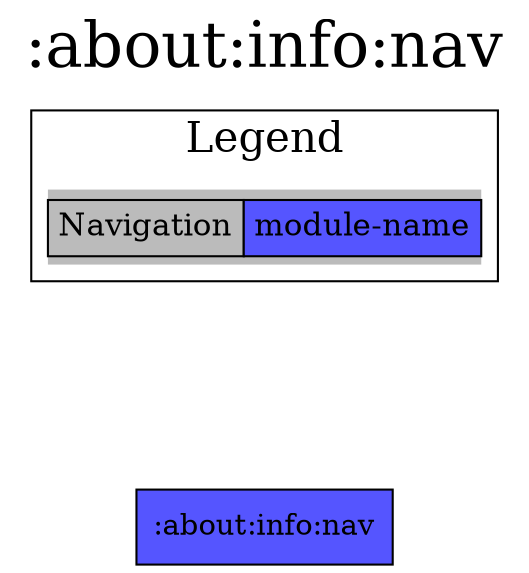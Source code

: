 digraph {
edge ["dir"="forward"]
graph ["dpi"="100","label"=":about:info:nav","labelloc"="t","fontsize"="30","ranksep"="1.5","rankdir"="TB"]
node ["style"="filled"]
":about:info:nav" ["fillcolor"="#5555FF","shape"="box"]
{
edge ["dir"="none"]
graph ["rank"="same"]
}
subgraph "cluster_legend" {
edge ["dir"="none"]
graph ["label"="Legend","fontsize"="20"]
"Legend" ["style"="filled","fillcolor"="#bbbbbb","shape"="none","margin"="0","fontsize"="15","label"=<
<TABLE BORDER="0" CELLBORDER="1" CELLSPACING="0" CELLPADDING="4">
<TR><TD>Navigation</TD><TD BGCOLOR="#5555FF">module-name</TD></TR>
</TABLE>
>]
} -> ":about:info:nav" ["style"="invis"]
}
